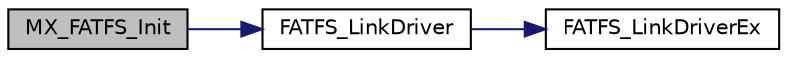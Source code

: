 digraph "MX_FATFS_Init"
{
 // LATEX_PDF_SIZE
  edge [fontname="Helvetica",fontsize="10",labelfontname="Helvetica",labelfontsize="10"];
  node [fontname="Helvetica",fontsize="10",shape=record];
  rankdir="LR";
  Node1 [label="MX_FATFS_Init",height=0.2,width=0.4,color="black", fillcolor="grey75", style="filled", fontcolor="black",tooltip=" "];
  Node1 -> Node2 [color="midnightblue",fontsize="10",style="solid",fontname="Helvetica"];
  Node2 [label="FATFS_LinkDriver",height=0.2,width=0.4,color="black", fillcolor="white", style="filled",URL="$ff__gen__drv_8c.html#a95dad42ba07bb7d48cb5fb5fd3c8ef6f",tooltip="Links a compatible diskio driver and increments the number of active linked drivers."];
  Node2 -> Node3 [color="midnightblue",fontsize="10",style="solid",fontname="Helvetica"];
  Node3 [label="FATFS_LinkDriverEx",height=0.2,width=0.4,color="black", fillcolor="white", style="filled",URL="$ff__gen__drv_8c.html#a98c3c80319173c9925bbeddd2ebe55f0",tooltip="Links a compatible diskio driver/lun id and increments the number of active linked drivers."];
}
